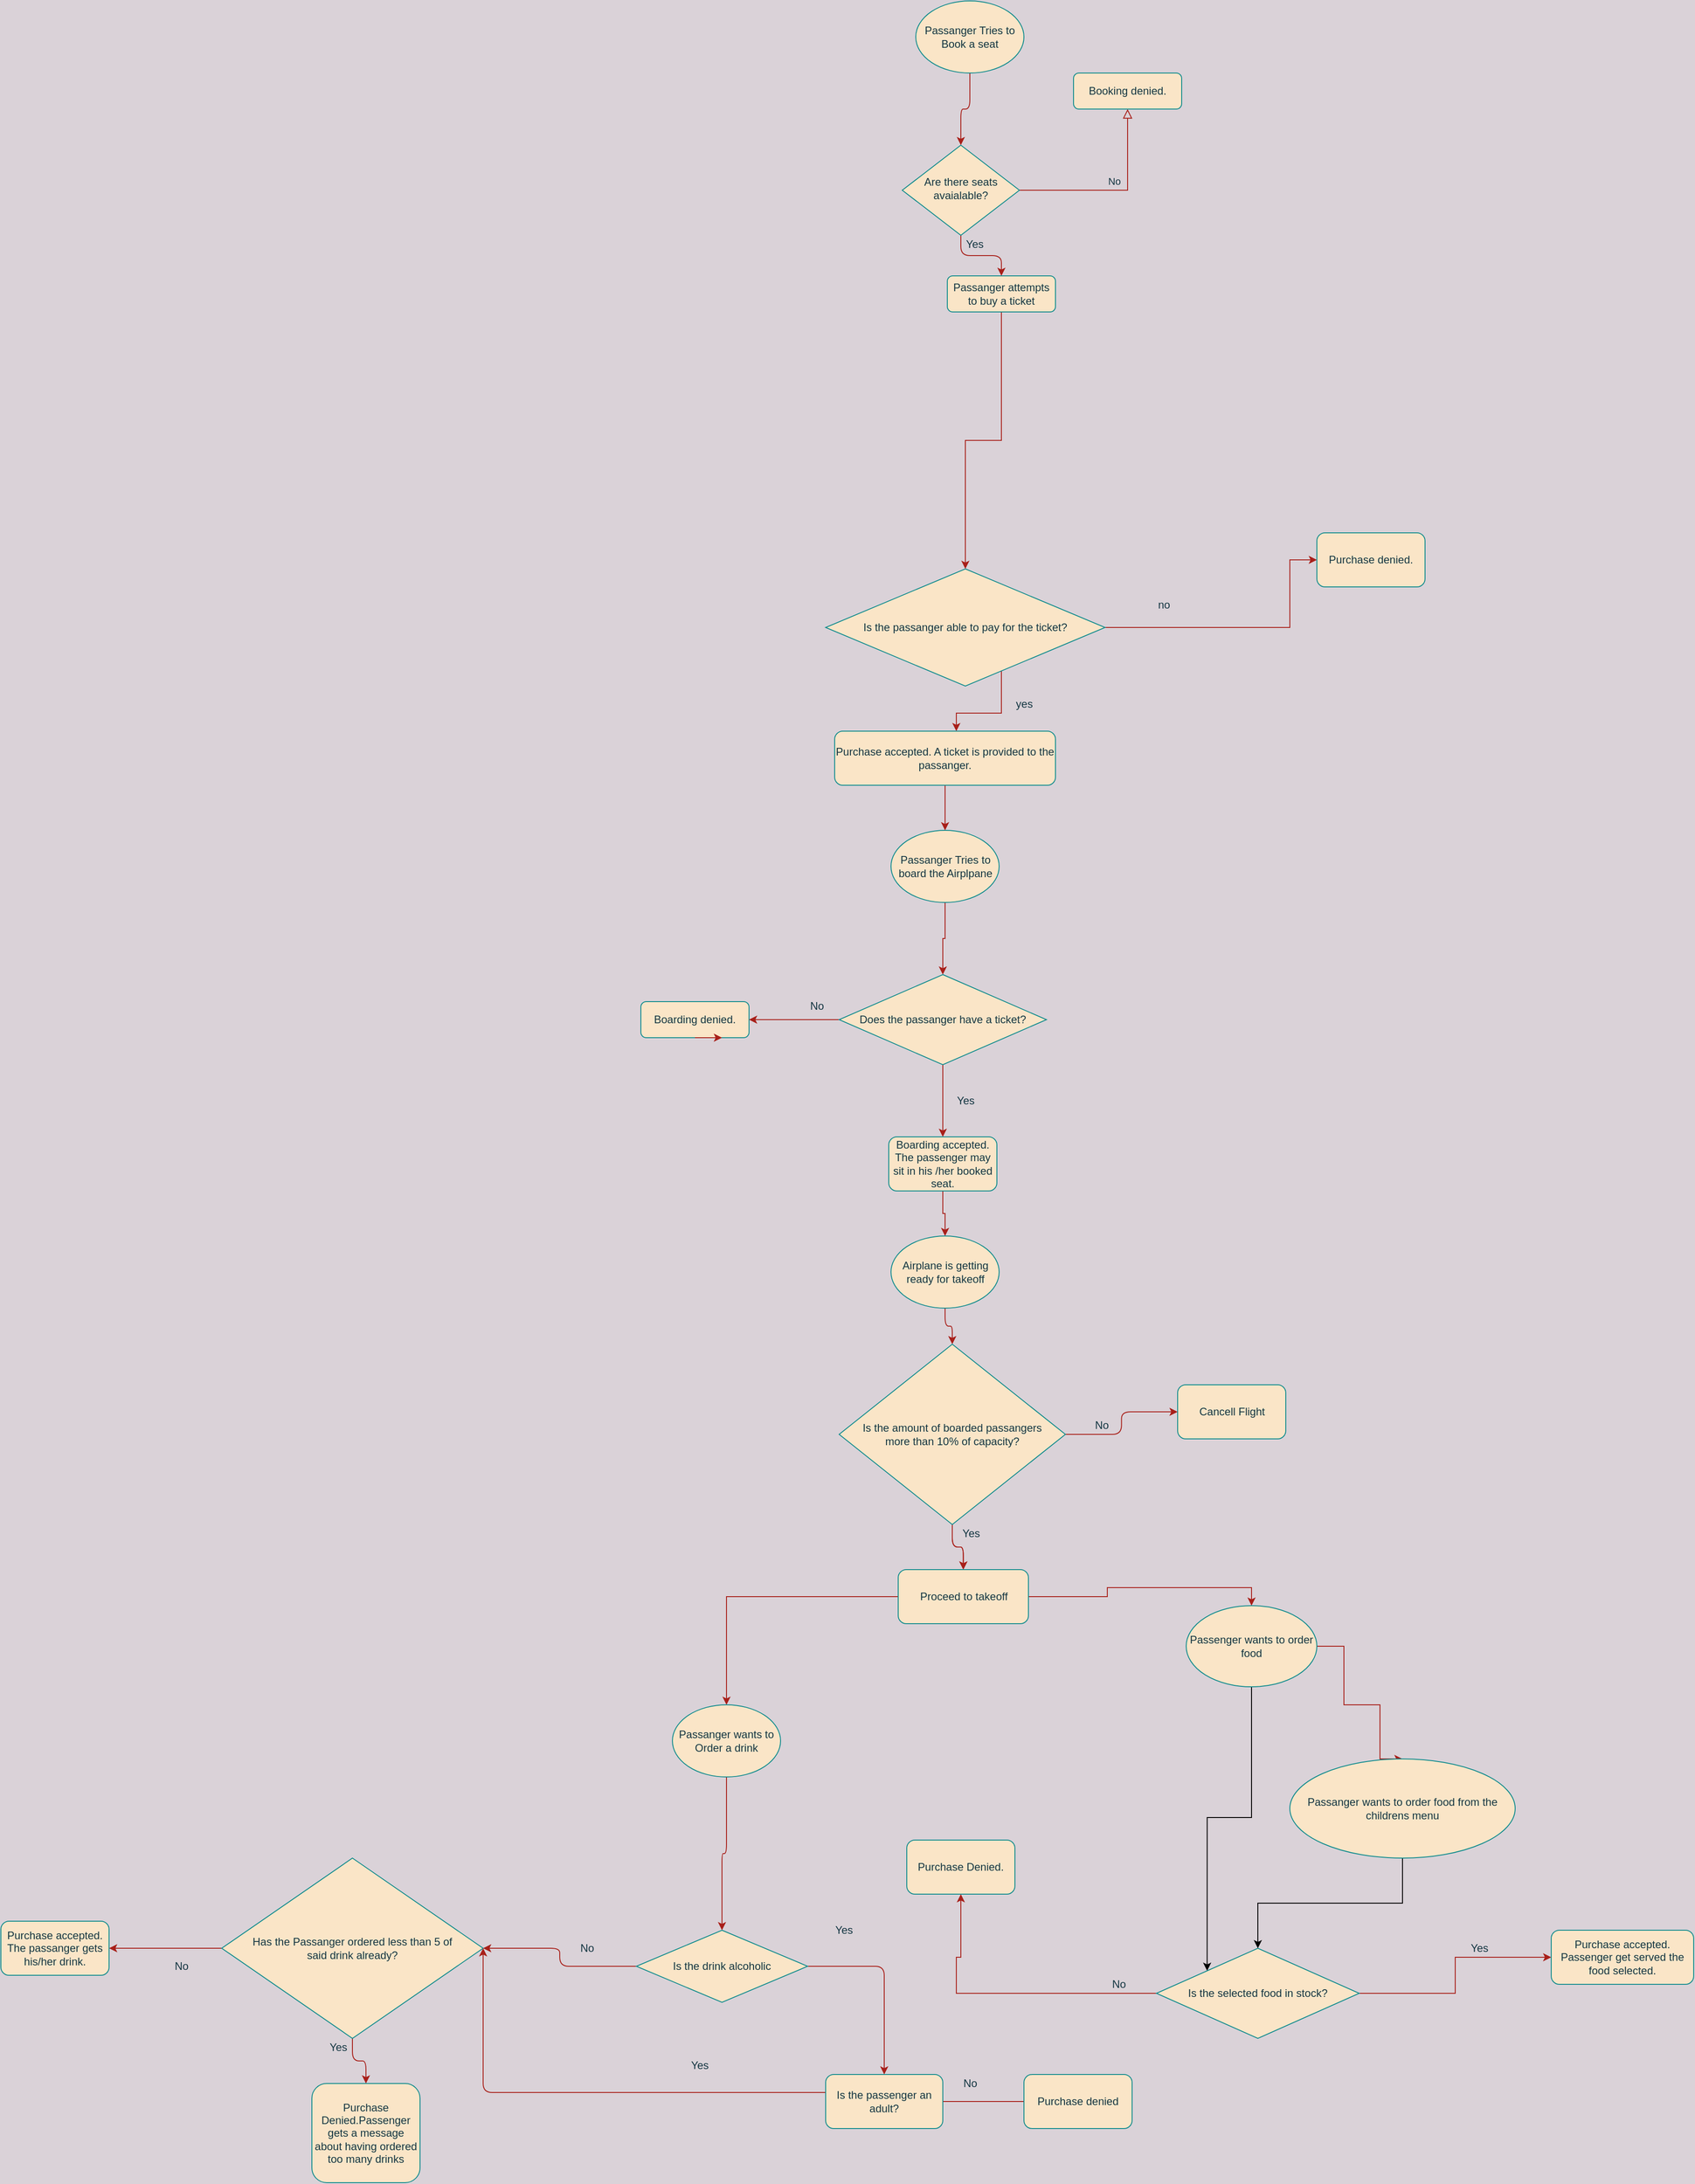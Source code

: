 <mxfile version="13.7.9" type="device"><diagram id="C5RBs43oDa-KdzZeNtuy" name="Page-1"><mxGraphModel dx="1564" dy="325" grid="1" gridSize="10" guides="1" tooltips="1" connect="1" arrows="1" fold="1" page="1" pageScale="1" pageWidth="827" pageHeight="1169" background="#DAD2D8" math="0" shadow="0"><root><mxCell id="WIyWlLk6GJQsqaUBKTNV-0"/><mxCell id="WIyWlLk6GJQsqaUBKTNV-1" parent="WIyWlLk6GJQsqaUBKTNV-0"/><mxCell id="WIyWlLk6GJQsqaUBKTNV-5" value="No" style="edgeStyle=orthogonalEdgeStyle;rounded=0;html=1;jettySize=auto;orthogonalLoop=1;fontSize=11;endArrow=block;endFill=0;endSize=8;strokeWidth=1;shadow=0;labelBackgroundColor=none;strokeColor=#A8201A;fontColor=#143642;" parent="WIyWlLk6GJQsqaUBKTNV-1" source="WIyWlLk6GJQsqaUBKTNV-6" target="WIyWlLk6GJQsqaUBKTNV-7" edge="1"><mxGeometry y="10" relative="1" as="geometry"><mxPoint as="offset"/></mxGeometry></mxCell><mxCell id="gBzIC5DPnKMBng8qm2CA-13" style="edgeStyle=orthogonalEdgeStyle;curved=0;rounded=1;sketch=0;orthogonalLoop=1;jettySize=auto;html=1;entryX=0.5;entryY=0;entryDx=0;entryDy=0;strokeColor=#A8201A;fillColor=#FAE5C7;fontColor=#143642;labelBackgroundColor=#DAD2D8;" parent="WIyWlLk6GJQsqaUBKTNV-1" source="WIyWlLk6GJQsqaUBKTNV-6" target="WIyWlLk6GJQsqaUBKTNV-12" edge="1"><mxGeometry relative="1" as="geometry"/></mxCell><mxCell id="WIyWlLk6GJQsqaUBKTNV-6" value="Are there seats avaialable?" style="rhombus;whiteSpace=wrap;html=1;shadow=0;fontFamily=Helvetica;fontSize=12;align=center;strokeWidth=1;spacing=6;spacingTop=-4;fillColor=#FAE5C7;strokeColor=#0F8B8D;fontColor=#143642;" parent="WIyWlLk6GJQsqaUBKTNV-1" vertex="1"><mxGeometry x="320" y="230" width="130" height="100" as="geometry"/></mxCell><mxCell id="WIyWlLk6GJQsqaUBKTNV-7" value="Booking denied." style="rounded=1;whiteSpace=wrap;html=1;fontSize=12;glass=0;strokeWidth=1;shadow=0;fillColor=#FAE5C7;strokeColor=#0F8B8D;fontColor=#143642;" parent="WIyWlLk6GJQsqaUBKTNV-1" vertex="1"><mxGeometry x="510" y="150" width="120" height="40" as="geometry"/></mxCell><mxCell id="WIyWlLk6GJQsqaUBKTNV-11" value="Boarding denied." style="rounded=1;whiteSpace=wrap;html=1;fontSize=12;glass=0;strokeWidth=1;shadow=0;fillColor=#FAE5C7;strokeColor=#0F8B8D;fontColor=#143642;" parent="WIyWlLk6GJQsqaUBKTNV-1" vertex="1"><mxGeometry x="30" y="1180" width="120" height="40" as="geometry"/></mxCell><mxCell id="6wLQQfIB85W31cSV0V93-3" style="edgeStyle=orthogonalEdgeStyle;rounded=0;orthogonalLoop=1;jettySize=auto;html=1;strokeColor=#A8201A;fontColor=#143642;entryX=0.5;entryY=0;entryDx=0;entryDy=0;labelBackgroundColor=#DAD2D8;" parent="WIyWlLk6GJQsqaUBKTNV-1" source="WIyWlLk6GJQsqaUBKTNV-12" target="6wLQQfIB85W31cSV0V93-4" edge="1"><mxGeometry relative="1" as="geometry"><mxPoint x="400" y="470" as="targetPoint"/></mxGeometry></mxCell><mxCell id="WIyWlLk6GJQsqaUBKTNV-12" value="Passanger attempts to buy a ticket" style="rounded=1;whiteSpace=wrap;html=1;fontSize=12;glass=0;strokeWidth=1;shadow=0;fillColor=#FAE5C7;strokeColor=#0F8B8D;fontColor=#143642;" parent="WIyWlLk6GJQsqaUBKTNV-1" vertex="1"><mxGeometry x="370" y="375" width="120" height="40" as="geometry"/></mxCell><mxCell id="6wLQQfIB85W31cSV0V93-11" style="edgeStyle=orthogonalEdgeStyle;rounded=0;orthogonalLoop=1;jettySize=auto;html=1;entryX=0.5;entryY=0;entryDx=0;entryDy=0;strokeColor=#A8201A;fontColor=#143642;labelBackgroundColor=#DAD2D8;" parent="WIyWlLk6GJQsqaUBKTNV-1" source="6wLQQfIB85W31cSV0V93-0" target="6wLQQfIB85W31cSV0V93-12" edge="1"><mxGeometry relative="1" as="geometry"><mxPoint x="380" y="1140" as="targetPoint"/></mxGeometry></mxCell><mxCell id="6wLQQfIB85W31cSV0V93-0" value="Passanger Tries to board the Airplpane" style="ellipse;whiteSpace=wrap;html=1;fillColor=#FAE5C7;strokeColor=#0F8B8D;fontColor=#143642;" parent="WIyWlLk6GJQsqaUBKTNV-1" vertex="1"><mxGeometry x="307.5" y="990" width="120" height="80" as="geometry"/></mxCell><mxCell id="6wLQQfIB85W31cSV0V93-6" style="edgeStyle=orthogonalEdgeStyle;rounded=0;orthogonalLoop=1;jettySize=auto;html=1;strokeColor=#A8201A;fontColor=#143642;entryX=0;entryY=0.5;entryDx=0;entryDy=0;labelBackgroundColor=#DAD2D8;" parent="WIyWlLk6GJQsqaUBKTNV-1" source="6wLQQfIB85W31cSV0V93-4" target="6wLQQfIB85W31cSV0V93-8" edge="1"><mxGeometry relative="1" as="geometry"><mxPoint x="760" y="640" as="targetPoint"/><Array as="points"><mxPoint x="750" y="765"/><mxPoint x="750" y="690"/></Array></mxGeometry></mxCell><mxCell id="6wLQQfIB85W31cSV0V93-9" style="edgeStyle=orthogonalEdgeStyle;rounded=0;orthogonalLoop=1;jettySize=auto;html=1;strokeColor=#A8201A;fontColor=#143642;labelBackgroundColor=#DAD2D8;" parent="WIyWlLk6GJQsqaUBKTNV-1" source="6wLQQfIB85W31cSV0V93-4" target="6wLQQfIB85W31cSV0V93-10" edge="1"><mxGeometry relative="1" as="geometry"><mxPoint x="380" y="680" as="targetPoint"/><Array as="points"><mxPoint x="430" y="860"/><mxPoint x="380" y="860"/></Array></mxGeometry></mxCell><mxCell id="6wLQQfIB85W31cSV0V93-4" value="Is the passanger able to pay for the ticket?" style="rhombus;whiteSpace=wrap;html=1;fillColor=#FAE5C7;strokeColor=#0F8B8D;fontColor=#143642;" parent="WIyWlLk6GJQsqaUBKTNV-1" vertex="1"><mxGeometry x="235" y="700" width="310" height="130" as="geometry"/></mxCell><mxCell id="6wLQQfIB85W31cSV0V93-8" value="Purchase denied." style="rounded=1;whiteSpace=wrap;html=1;fillColor=#FAE5C7;strokeColor=#0F8B8D;fontColor=#143642;" parent="WIyWlLk6GJQsqaUBKTNV-1" vertex="1"><mxGeometry x="780" y="660" width="120" height="60" as="geometry"/></mxCell><mxCell id="qrw3wCBogV5uxA8gc3xG-9" style="edgeStyle=orthogonalEdgeStyle;rounded=0;orthogonalLoop=1;jettySize=auto;html=1;labelBackgroundColor=#DAD2D8;strokeColor=#A8201A;fontColor=#143642;" parent="WIyWlLk6GJQsqaUBKTNV-1" source="6wLQQfIB85W31cSV0V93-10" target="6wLQQfIB85W31cSV0V93-0" edge="1"><mxGeometry relative="1" as="geometry"/></mxCell><mxCell id="6wLQQfIB85W31cSV0V93-10" value="Purchase accepted. A ticket is provided to the passanger." style="rounded=1;whiteSpace=wrap;html=1;fillColor=#FAE5C7;strokeColor=#0F8B8D;fontColor=#143642;" parent="WIyWlLk6GJQsqaUBKTNV-1" vertex="1"><mxGeometry x="245" y="880" width="245" height="60" as="geometry"/></mxCell><mxCell id="6wLQQfIB85W31cSV0V93-13" style="edgeStyle=orthogonalEdgeStyle;rounded=0;orthogonalLoop=1;jettySize=auto;html=1;strokeColor=#A8201A;fontColor=#143642;labelBackgroundColor=#DAD2D8;" parent="WIyWlLk6GJQsqaUBKTNV-1" source="6wLQQfIB85W31cSV0V93-12" target="WIyWlLk6GJQsqaUBKTNV-11" edge="1"><mxGeometry relative="1" as="geometry"><mxPoint x="140" y="1200" as="targetPoint"/></mxGeometry></mxCell><mxCell id="6wLQQfIB85W31cSV0V93-17" style="edgeStyle=orthogonalEdgeStyle;rounded=0;orthogonalLoop=1;jettySize=auto;html=1;entryX=0.5;entryY=0;entryDx=0;entryDy=0;strokeColor=#A8201A;fontColor=#143642;labelBackgroundColor=#DAD2D8;" parent="WIyWlLk6GJQsqaUBKTNV-1" source="6wLQQfIB85W31cSV0V93-12" target="6wLQQfIB85W31cSV0V93-18" edge="1"><mxGeometry relative="1" as="geometry"><mxPoint x="365" y="1320" as="targetPoint"/></mxGeometry></mxCell><mxCell id="6wLQQfIB85W31cSV0V93-12" value="Does the passanger have a ticket?" style="rhombus;whiteSpace=wrap;html=1;fillColor=#FAE5C7;strokeColor=#0F8B8D;fontColor=#143642;" parent="WIyWlLk6GJQsqaUBKTNV-1" vertex="1"><mxGeometry x="250" y="1150" width="230" height="100" as="geometry"/></mxCell><mxCell id="qrw3wCBogV5uxA8gc3xG-10" style="edgeStyle=orthogonalEdgeStyle;rounded=0;orthogonalLoop=1;jettySize=auto;html=1;labelBackgroundColor=#DAD2D8;strokeColor=#A8201A;fontColor=#143642;" parent="WIyWlLk6GJQsqaUBKTNV-1" source="6wLQQfIB85W31cSV0V93-18" target="gBzIC5DPnKMBng8qm2CA-0" edge="1"><mxGeometry relative="1" as="geometry"/></mxCell><mxCell id="6wLQQfIB85W31cSV0V93-18" value="Boarding accepted. The passenger may sit in his /her booked seat. " style="rounded=1;whiteSpace=wrap;html=1;fillColor=#FAE5C7;strokeColor=#0F8B8D;fontColor=#143642;" parent="WIyWlLk6GJQsqaUBKTNV-1" vertex="1"><mxGeometry x="305" y="1330" width="120" height="60" as="geometry"/></mxCell><mxCell id="6wLQQfIB85W31cSV0V93-19" value="Yes" style="text;html=1;align=center;verticalAlign=middle;resizable=0;points=[];autosize=1;fontColor=#143642;" parent="WIyWlLk6GJQsqaUBKTNV-1" vertex="1"><mxGeometry x="370" y="1280" width="40" height="20" as="geometry"/></mxCell><mxCell id="gBzIC5DPnKMBng8qm2CA-2" style="edgeStyle=orthogonalEdgeStyle;curved=0;rounded=1;sketch=0;orthogonalLoop=1;jettySize=auto;html=1;entryX=0.5;entryY=0;entryDx=0;entryDy=0;strokeColor=#A8201A;fillColor=#FAE5C7;fontColor=#143642;labelBackgroundColor=#DAD2D8;" parent="WIyWlLk6GJQsqaUBKTNV-1" source="gBzIC5DPnKMBng8qm2CA-0" target="gBzIC5DPnKMBng8qm2CA-1" edge="1"><mxGeometry relative="1" as="geometry"/></mxCell><mxCell id="gBzIC5DPnKMBng8qm2CA-0" value="Airplane is getting ready for takeoff" style="ellipse;whiteSpace=wrap;html=1;rounded=0;sketch=0;strokeColor=#0F8B8D;fillColor=#FAE5C7;fontColor=#143642;" parent="WIyWlLk6GJQsqaUBKTNV-1" vertex="1"><mxGeometry x="307.5" y="1440" width="120" height="80" as="geometry"/></mxCell><mxCell id="gBzIC5DPnKMBng8qm2CA-3" style="edgeStyle=orthogonalEdgeStyle;curved=0;rounded=1;sketch=0;orthogonalLoop=1;jettySize=auto;html=1;strokeColor=#A8201A;fillColor=#FAE5C7;fontColor=#143642;labelBackgroundColor=#DAD2D8;" parent="WIyWlLk6GJQsqaUBKTNV-1" source="gBzIC5DPnKMBng8qm2CA-1" target="gBzIC5DPnKMBng8qm2CA-4" edge="1"><mxGeometry relative="1" as="geometry"><mxPoint x="605.5" y="1635" as="targetPoint"/></mxGeometry></mxCell><mxCell id="gBzIC5DPnKMBng8qm2CA-5" value="" style="edgeStyle=orthogonalEdgeStyle;curved=0;rounded=1;sketch=0;orthogonalLoop=1;jettySize=auto;html=1;strokeColor=#A8201A;fillColor=#FAE5C7;fontColor=#143642;labelBackgroundColor=#DAD2D8;" parent="WIyWlLk6GJQsqaUBKTNV-1" source="gBzIC5DPnKMBng8qm2CA-1" target="gBzIC5DPnKMBng8qm2CA-4" edge="1"><mxGeometry relative="1" as="geometry"/></mxCell><mxCell id="gBzIC5DPnKMBng8qm2CA-8" style="edgeStyle=orthogonalEdgeStyle;curved=0;rounded=1;sketch=0;orthogonalLoop=1;jettySize=auto;html=1;exitX=1;exitY=0.5;exitDx=0;exitDy=0;entryX=0;entryY=0.5;entryDx=0;entryDy=0;strokeColor=#A8201A;fillColor=#FAE5C7;fontColor=#143642;labelBackgroundColor=#DAD2D8;" parent="WIyWlLk6GJQsqaUBKTNV-1" source="gBzIC5DPnKMBng8qm2CA-1" target="gBzIC5DPnKMBng8qm2CA-7" edge="1"><mxGeometry relative="1" as="geometry"/></mxCell><mxCell id="gBzIC5DPnKMBng8qm2CA-1" value="Is the amount of boarded passangers&lt;br&gt;more than 10% of capacity?" style="rhombus;whiteSpace=wrap;html=1;rounded=0;sketch=0;strokeColor=#0F8B8D;fillColor=#FAE5C7;fontColor=#143642;" parent="WIyWlLk6GJQsqaUBKTNV-1" vertex="1"><mxGeometry x="250" y="1560" width="251" height="200" as="geometry"/></mxCell><mxCell id="qrw3wCBogV5uxA8gc3xG-14" style="edgeStyle=orthogonalEdgeStyle;rounded=0;orthogonalLoop=1;jettySize=auto;html=1;labelBackgroundColor=#DAD2D8;strokeColor=#A8201A;fontColor=#143642;" parent="WIyWlLk6GJQsqaUBKTNV-1" source="gBzIC5DPnKMBng8qm2CA-4" target="gBzIC5DPnKMBng8qm2CA-15" edge="1"><mxGeometry relative="1" as="geometry"/></mxCell><mxCell id="qrw3wCBogV5uxA8gc3xG-16" style="edgeStyle=orthogonalEdgeStyle;rounded=0;orthogonalLoop=1;jettySize=auto;html=1;entryX=0.5;entryY=0;entryDx=0;entryDy=0;labelBackgroundColor=#DAD2D8;strokeColor=#A8201A;fontColor=#143642;" parent="WIyWlLk6GJQsqaUBKTNV-1" source="gBzIC5DPnKMBng8qm2CA-4" target="qrw3wCBogV5uxA8gc3xG-15" edge="1"><mxGeometry relative="1" as="geometry"/></mxCell><mxCell id="gBzIC5DPnKMBng8qm2CA-4" value="Proceed to takeoff" style="rounded=1;whiteSpace=wrap;html=1;sketch=0;strokeColor=#0F8B8D;fillColor=#FAE5C7;fontColor=#143642;" parent="WIyWlLk6GJQsqaUBKTNV-1" vertex="1"><mxGeometry x="315.5" y="1810" width="144.5" height="60" as="geometry"/></mxCell><mxCell id="gBzIC5DPnKMBng8qm2CA-6" value="Yes" style="text;html=1;align=center;verticalAlign=middle;resizable=0;points=[];autosize=1;fontColor=#143642;" parent="WIyWlLk6GJQsqaUBKTNV-1" vertex="1"><mxGeometry x="375.5" y="1760" width="40" height="20" as="geometry"/></mxCell><mxCell id="gBzIC5DPnKMBng8qm2CA-7" value="Cancell Flight" style="rounded=1;whiteSpace=wrap;html=1;sketch=0;strokeColor=#0F8B8D;fillColor=#FAE5C7;fontColor=#143642;" parent="WIyWlLk6GJQsqaUBKTNV-1" vertex="1"><mxGeometry x="625.5" y="1605" width="120" height="60" as="geometry"/></mxCell><mxCell id="gBzIC5DPnKMBng8qm2CA-9" value="No" style="text;html=1;align=center;verticalAlign=middle;resizable=0;points=[];autosize=1;fontColor=#143642;" parent="WIyWlLk6GJQsqaUBKTNV-1" vertex="1"><mxGeometry x="525.5" y="1640" width="30" height="20" as="geometry"/></mxCell><mxCell id="gBzIC5DPnKMBng8qm2CA-11" style="edgeStyle=orthogonalEdgeStyle;curved=0;rounded=1;sketch=0;orthogonalLoop=1;jettySize=auto;html=1;entryX=0.5;entryY=0;entryDx=0;entryDy=0;strokeColor=#A8201A;fillColor=#FAE5C7;fontColor=#143642;labelBackgroundColor=#DAD2D8;" parent="WIyWlLk6GJQsqaUBKTNV-1" source="gBzIC5DPnKMBng8qm2CA-10" target="WIyWlLk6GJQsqaUBKTNV-6" edge="1"><mxGeometry relative="1" as="geometry"/></mxCell><mxCell id="gBzIC5DPnKMBng8qm2CA-10" value="&lt;span&gt;Passanger Tries to Book a seat&lt;/span&gt;" style="ellipse;whiteSpace=wrap;html=1;rounded=0;sketch=0;strokeColor=#0F8B8D;fillColor=#FAE5C7;fontColor=#143642;" parent="WIyWlLk6GJQsqaUBKTNV-1" vertex="1"><mxGeometry x="335" y="70" width="120" height="80" as="geometry"/></mxCell><mxCell id="gBzIC5DPnKMBng8qm2CA-14" value="Yes" style="text;html=1;align=center;verticalAlign=middle;resizable=0;points=[];autosize=1;fontColor=#143642;" parent="WIyWlLk6GJQsqaUBKTNV-1" vertex="1"><mxGeometry x="380" y="330" width="40" height="20" as="geometry"/></mxCell><mxCell id="gBzIC5DPnKMBng8qm2CA-17" style="edgeStyle=orthogonalEdgeStyle;curved=0;rounded=1;sketch=0;orthogonalLoop=1;jettySize=auto;html=1;entryX=0.5;entryY=0;entryDx=0;entryDy=0;strokeColor=#A8201A;fillColor=#FAE5C7;fontColor=#143642;labelBackgroundColor=#DAD2D8;" parent="WIyWlLk6GJQsqaUBKTNV-1" source="gBzIC5DPnKMBng8qm2CA-15" target="gBzIC5DPnKMBng8qm2CA-16" edge="1"><mxGeometry relative="1" as="geometry"/></mxCell><mxCell id="gBzIC5DPnKMBng8qm2CA-15" value="Passanger wants to Order a drink" style="ellipse;whiteSpace=wrap;html=1;rounded=0;sketch=0;strokeColor=#0F8B8D;fillColor=#FAE5C7;fontColor=#143642;" parent="WIyWlLk6GJQsqaUBKTNV-1" vertex="1"><mxGeometry x="65" y="1960" width="120" height="80" as="geometry"/></mxCell><mxCell id="gBzIC5DPnKMBng8qm2CA-18" style="edgeStyle=orthogonalEdgeStyle;curved=0;rounded=1;sketch=0;orthogonalLoop=1;jettySize=auto;html=1;exitX=0;exitY=0.5;exitDx=0;exitDy=0;strokeColor=#A8201A;fillColor=#FAE5C7;fontColor=#143642;entryX=1;entryY=0.5;entryDx=0;entryDy=0;labelBackgroundColor=#DAD2D8;" parent="WIyWlLk6GJQsqaUBKTNV-1" source="gBzIC5DPnKMBng8qm2CA-16" target="gBzIC5DPnKMBng8qm2CA-22" edge="1"><mxGeometry relative="1" as="geometry"><mxPoint x="-125" y="2250" as="targetPoint"/></mxGeometry></mxCell><mxCell id="gBzIC5DPnKMBng8qm2CA-30" style="edgeStyle=orthogonalEdgeStyle;curved=0;rounded=1;sketch=0;orthogonalLoop=1;jettySize=auto;html=1;strokeColor=#A8201A;fillColor=#FAE5C7;fontColor=#143642;labelBackgroundColor=#DAD2D8;" parent="WIyWlLk6GJQsqaUBKTNV-1" source="gBzIC5DPnKMBng8qm2CA-16" target="gBzIC5DPnKMBng8qm2CA-32" edge="1"><mxGeometry relative="1" as="geometry"><mxPoint x="325" y="2250" as="targetPoint"/></mxGeometry></mxCell><mxCell id="gBzIC5DPnKMBng8qm2CA-16" value="Is the drink alcoholic" style="rhombus;whiteSpace=wrap;html=1;rounded=0;sketch=0;strokeColor=#0F8B8D;fillColor=#FAE5C7;fontColor=#143642;" parent="WIyWlLk6GJQsqaUBKTNV-1" vertex="1"><mxGeometry x="25" y="2210" width="190" height="80" as="geometry"/></mxCell><mxCell id="gBzIC5DPnKMBng8qm2CA-21" value="No" style="text;html=1;align=center;verticalAlign=middle;resizable=0;points=[];autosize=1;fontColor=#143642;" parent="WIyWlLk6GJQsqaUBKTNV-1" vertex="1"><mxGeometry x="-45" y="2220" width="30" height="20" as="geometry"/></mxCell><mxCell id="gBzIC5DPnKMBng8qm2CA-23" style="edgeStyle=orthogonalEdgeStyle;curved=0;rounded=1;sketch=0;orthogonalLoop=1;jettySize=auto;html=1;strokeColor=#A8201A;fillColor=#FAE5C7;fontColor=#143642;labelBackgroundColor=#DAD2D8;" parent="WIyWlLk6GJQsqaUBKTNV-1" source="gBzIC5DPnKMBng8qm2CA-22" target="gBzIC5DPnKMBng8qm2CA-24" edge="1"><mxGeometry relative="1" as="geometry"><mxPoint x="-565" y="2240" as="targetPoint"/></mxGeometry></mxCell><mxCell id="gBzIC5DPnKMBng8qm2CA-26" style="edgeStyle=orthogonalEdgeStyle;curved=0;rounded=1;sketch=0;orthogonalLoop=1;jettySize=auto;html=1;strokeColor=#A8201A;fillColor=#FAE5C7;fontColor=#143642;entryX=1;entryY=0.5;entryDx=0;entryDy=0;labelBackgroundColor=#DAD2D8;" parent="WIyWlLk6GJQsqaUBKTNV-1" source="gBzIC5DPnKMBng8qm2CA-22" target="gBzIC5DPnKMBng8qm2CA-28" edge="1"><mxGeometry relative="1" as="geometry"><mxPoint x="-265" y="2440" as="targetPoint"/></mxGeometry></mxCell><mxCell id="gBzIC5DPnKMBng8qm2CA-22" value="Has the Passanger ordered less than 5 of&lt;br&gt;said drink already?" style="rhombus;whiteSpace=wrap;html=1;rounded=0;sketch=0;strokeColor=#0F8B8D;fillColor=#FAE5C7;fontColor=#143642;" parent="WIyWlLk6GJQsqaUBKTNV-1" vertex="1"><mxGeometry x="-435" y="2130" width="290" height="200" as="geometry"/></mxCell><mxCell id="gBzIC5DPnKMBng8qm2CA-24" value="Purchase Denied.Passenger gets a message about having ordered too many drinks" style="rounded=1;whiteSpace=wrap;html=1;sketch=0;strokeColor=#0F8B8D;fillColor=#FAE5C7;fontColor=#143642;" parent="WIyWlLk6GJQsqaUBKTNV-1" vertex="1"><mxGeometry x="-335" y="2380" width="120" height="110" as="geometry"/></mxCell><mxCell id="gBzIC5DPnKMBng8qm2CA-25" value="Yes" style="text;html=1;align=center;verticalAlign=middle;resizable=0;points=[];autosize=1;fontColor=#143642;" parent="WIyWlLk6GJQsqaUBKTNV-1" vertex="1"><mxGeometry x="-326" y="2330" width="40" height="20" as="geometry"/></mxCell><mxCell id="gBzIC5DPnKMBng8qm2CA-27" value="No" style="text;html=1;align=center;verticalAlign=middle;resizable=0;points=[];autosize=1;fontColor=#143642;" parent="WIyWlLk6GJQsqaUBKTNV-1" vertex="1"><mxGeometry x="-495" y="2240" width="30" height="20" as="geometry"/></mxCell><mxCell id="gBzIC5DPnKMBng8qm2CA-28" value="Purchase accepted. The passanger gets his/her drink." style="rounded=1;whiteSpace=wrap;html=1;sketch=0;strokeColor=#0F8B8D;fillColor=#FAE5C7;fontColor=#143642;" parent="WIyWlLk6GJQsqaUBKTNV-1" vertex="1"><mxGeometry x="-680" y="2200" width="120" height="60" as="geometry"/></mxCell><mxCell id="gBzIC5DPnKMBng8qm2CA-31" value="Yes" style="text;html=1;align=center;verticalAlign=middle;resizable=0;points=[];autosize=1;fontColor=#143642;" parent="WIyWlLk6GJQsqaUBKTNV-1" vertex="1"><mxGeometry x="235" y="2200" width="40" height="20" as="geometry"/></mxCell><mxCell id="gBzIC5DPnKMBng8qm2CA-35" style="edgeStyle=orthogonalEdgeStyle;curved=0;rounded=1;sketch=0;orthogonalLoop=1;jettySize=auto;html=1;strokeColor=#A8201A;fillColor=#FAE5C7;fontColor=#143642;labelBackgroundColor=#DAD2D8;" parent="WIyWlLk6GJQsqaUBKTNV-1" source="gBzIC5DPnKMBng8qm2CA-32" edge="1"><mxGeometry relative="1" as="geometry"><mxPoint x="465" y="2400" as="targetPoint"/></mxGeometry></mxCell><mxCell id="gBzIC5DPnKMBng8qm2CA-40" style="edgeStyle=orthogonalEdgeStyle;curved=0;rounded=1;sketch=0;orthogonalLoop=1;jettySize=auto;html=1;strokeColor=#A8201A;fillColor=#FAE5C7;fontColor=#143642;entryX=1;entryY=0.5;entryDx=0;entryDy=0;labelBackgroundColor=#DAD2D8;" parent="WIyWlLk6GJQsqaUBKTNV-1" source="gBzIC5DPnKMBng8qm2CA-32" target="gBzIC5DPnKMBng8qm2CA-22" edge="1"><mxGeometry relative="1" as="geometry"><mxPoint x="-15" y="2250" as="targetPoint"/><Array as="points"><mxPoint x="300" y="2390"/><mxPoint x="-145" y="2390"/></Array></mxGeometry></mxCell><mxCell id="gBzIC5DPnKMBng8qm2CA-32" value="Is the passenger an adult?" style="rounded=1;whiteSpace=wrap;html=1;sketch=0;strokeColor=#0F8B8D;fillColor=#FAE5C7;fontColor=#143642;" parent="WIyWlLk6GJQsqaUBKTNV-1" vertex="1"><mxGeometry x="235" y="2370" width="130" height="60" as="geometry"/></mxCell><mxCell id="gBzIC5DPnKMBng8qm2CA-36" value="Purchase denied" style="rounded=1;whiteSpace=wrap;html=1;sketch=0;strokeColor=#0F8B8D;fillColor=#FAE5C7;fontColor=#143642;" parent="WIyWlLk6GJQsqaUBKTNV-1" vertex="1"><mxGeometry x="455" y="2370" width="120" height="60" as="geometry"/></mxCell><mxCell id="gBzIC5DPnKMBng8qm2CA-37" value="No" style="text;html=1;align=center;verticalAlign=middle;resizable=0;points=[];autosize=1;fontColor=#143642;" parent="WIyWlLk6GJQsqaUBKTNV-1" vertex="1"><mxGeometry x="380" y="2370" width="30" height="20" as="geometry"/></mxCell><mxCell id="gBzIC5DPnKMBng8qm2CA-42" value="Yes" style="text;html=1;align=center;verticalAlign=middle;resizable=0;points=[];autosize=1;fontColor=#143642;" parent="WIyWlLk6GJQsqaUBKTNV-1" vertex="1"><mxGeometry x="75" y="2350" width="40" height="20" as="geometry"/></mxCell><mxCell id="gBzIC5DPnKMBng8qm2CA-44" style="edgeStyle=orthogonalEdgeStyle;curved=0;rounded=1;sketch=0;orthogonalLoop=1;jettySize=auto;html=1;exitX=0.5;exitY=1;exitDx=0;exitDy=0;strokeColor=#A8201A;fillColor=#FAE5C7;fontColor=#143642;labelBackgroundColor=#DAD2D8;" parent="WIyWlLk6GJQsqaUBKTNV-1" source="gBzIC5DPnKMBng8qm2CA-32" target="gBzIC5DPnKMBng8qm2CA-32" edge="1"><mxGeometry relative="1" as="geometry"/></mxCell><mxCell id="UU9eSbyjdUJBT0CaXNdl-2" value="yes" style="text;html=1;align=center;verticalAlign=middle;resizable=0;points=[];autosize=1;fontColor=#143642;" parent="WIyWlLk6GJQsqaUBKTNV-1" vertex="1"><mxGeometry x="440" y="840" width="30" height="20" as="geometry"/></mxCell><mxCell id="UU9eSbyjdUJBT0CaXNdl-4" value="no" style="text;html=1;align=center;verticalAlign=middle;resizable=0;points=[];autosize=1;fontColor=#143642;" parent="WIyWlLk6GJQsqaUBKTNV-1" vertex="1"><mxGeometry x="595" y="730" width="30" height="20" as="geometry"/></mxCell><mxCell id="2tcwZpu1ZJ63Ptn0tMhK-0" value="No" style="text;html=1;align=center;verticalAlign=middle;resizable=0;points=[];autosize=1;fontColor=#143642;" parent="WIyWlLk6GJQsqaUBKTNV-1" vertex="1"><mxGeometry x="210" y="1175" width="30" height="20" as="geometry"/></mxCell><mxCell id="qrw3wCBogV5uxA8gc3xG-0" style="edgeStyle=orthogonalEdgeStyle;rounded=0;orthogonalLoop=1;jettySize=auto;html=1;exitX=0.5;exitY=1;exitDx=0;exitDy=0;entryX=0.75;entryY=1;entryDx=0;entryDy=0;labelBackgroundColor=#DAD2D8;strokeColor=#A8201A;fontColor=#143642;" parent="WIyWlLk6GJQsqaUBKTNV-1" source="WIyWlLk6GJQsqaUBKTNV-11" target="WIyWlLk6GJQsqaUBKTNV-11" edge="1"><mxGeometry relative="1" as="geometry"/></mxCell><mxCell id="qrw3wCBogV5uxA8gc3xG-18" style="edgeStyle=orthogonalEdgeStyle;rounded=0;orthogonalLoop=1;jettySize=auto;html=1;labelBackgroundColor=#DAD2D8;strokeColor=#A8201A;fontColor=#143642;entryX=0.5;entryY=0;entryDx=0;entryDy=0;" parent="WIyWlLk6GJQsqaUBKTNV-1" source="qrw3wCBogV5uxA8gc3xG-15" target="rnEVLK-ng5NX8b4JgxWl-0" edge="1"><mxGeometry relative="1" as="geometry"><mxPoint x="715" y="2160" as="targetPoint"/><Array as="points"><mxPoint x="810" y="1895"/><mxPoint x="810" y="1960"/><mxPoint x="850" y="1960"/></Array></mxGeometry></mxCell><mxCell id="rnEVLK-ng5NX8b4JgxWl-3" style="edgeStyle=orthogonalEdgeStyle;rounded=0;orthogonalLoop=1;jettySize=auto;html=1;entryX=0;entryY=0;entryDx=0;entryDy=0;" edge="1" parent="WIyWlLk6GJQsqaUBKTNV-1" source="qrw3wCBogV5uxA8gc3xG-15" target="qrw3wCBogV5uxA8gc3xG-17"><mxGeometry relative="1" as="geometry"><mxPoint x="640" y="2250" as="targetPoint"/></mxGeometry></mxCell><mxCell id="qrw3wCBogV5uxA8gc3xG-15" value="Passenger wants to order food" style="ellipse;whiteSpace=wrap;html=1;rounded=0;sketch=0;strokeColor=#0F8B8D;fillColor=#FAE5C7;fontColor=#143642;" parent="WIyWlLk6GJQsqaUBKTNV-1" vertex="1"><mxGeometry x="635" y="1850" width="145" height="90" as="geometry"/></mxCell><mxCell id="qrw3wCBogV5uxA8gc3xG-21" style="edgeStyle=orthogonalEdgeStyle;rounded=0;orthogonalLoop=1;jettySize=auto;html=1;labelBackgroundColor=#DAD2D8;strokeColor=#A8201A;fontColor=#143642;entryX=0.5;entryY=1;entryDx=0;entryDy=0;" parent="WIyWlLk6GJQsqaUBKTNV-1" source="qrw3wCBogV5uxA8gc3xG-17" edge="1" target="qrw3wCBogV5uxA8gc3xG-27"><mxGeometry relative="1" as="geometry"><mxPoint x="450" y="2140" as="targetPoint"/><Array as="points"><mxPoint x="380" y="2280"/><mxPoint x="380" y="2240"/><mxPoint x="385" y="2240"/></Array></mxGeometry></mxCell><mxCell id="qrw3wCBogV5uxA8gc3xG-25" style="edgeStyle=orthogonalEdgeStyle;rounded=0;orthogonalLoop=1;jettySize=auto;html=1;entryX=0;entryY=0.5;entryDx=0;entryDy=0;labelBackgroundColor=#DAD2D8;strokeColor=#A8201A;fontColor=#143642;" parent="WIyWlLk6GJQsqaUBKTNV-1" source="qrw3wCBogV5uxA8gc3xG-17" target="qrw3wCBogV5uxA8gc3xG-22" edge="1"><mxGeometry relative="1" as="geometry"/></mxCell><mxCell id="qrw3wCBogV5uxA8gc3xG-17" value="Is the selected food in stock?" style="rhombus;whiteSpace=wrap;html=1;fillColor=#FAE5C7;strokeColor=#0F8B8D;fontColor=#143642;" parent="WIyWlLk6GJQsqaUBKTNV-1" vertex="1"><mxGeometry x="602" y="2230" width="225" height="100" as="geometry"/></mxCell><mxCell id="qrw3wCBogV5uxA8gc3xG-22" value="Purchase accepted. Passenger get served the food selected." style="rounded=1;whiteSpace=wrap;html=1;fillColor=#FAE5C7;strokeColor=#0F8B8D;fontColor=#143642;" parent="WIyWlLk6GJQsqaUBKTNV-1" vertex="1"><mxGeometry x="1040" y="2210" width="158" height="60" as="geometry"/></mxCell><mxCell id="qrw3wCBogV5uxA8gc3xG-23" value="Yes" style="text;html=1;align=center;verticalAlign=middle;resizable=0;points=[];autosize=1;fontColor=#143642;" parent="WIyWlLk6GJQsqaUBKTNV-1" vertex="1"><mxGeometry x="940" y="2220" width="40" height="20" as="geometry"/></mxCell><mxCell id="qrw3wCBogV5uxA8gc3xG-26" value="No" style="text;html=1;align=center;verticalAlign=middle;resizable=0;points=[];autosize=1;fontColor=#143642;" parent="WIyWlLk6GJQsqaUBKTNV-1" vertex="1"><mxGeometry x="545" y="2260" width="30" height="20" as="geometry"/></mxCell><mxCell id="qrw3wCBogV5uxA8gc3xG-27" value="Purchase Denied." style="rounded=1;whiteSpace=wrap;html=1;fillColor=#FAE5C7;strokeColor=#0F8B8D;fontColor=#143642;" parent="WIyWlLk6GJQsqaUBKTNV-1" vertex="1"><mxGeometry x="325" y="2110" width="120" height="60" as="geometry"/></mxCell><mxCell id="rnEVLK-ng5NX8b4JgxWl-1" style="edgeStyle=orthogonalEdgeStyle;rounded=0;orthogonalLoop=1;jettySize=auto;html=1;entryX=0.5;entryY=0;entryDx=0;entryDy=0;" edge="1" parent="WIyWlLk6GJQsqaUBKTNV-1" source="rnEVLK-ng5NX8b4JgxWl-0" target="qrw3wCBogV5uxA8gc3xG-17"><mxGeometry relative="1" as="geometry"/></mxCell><mxCell id="rnEVLK-ng5NX8b4JgxWl-0" value="Passanger wants to order food from the childrens menu" style="ellipse;whiteSpace=wrap;html=1;rounded=0;sketch=0;strokeColor=#0F8B8D;fillColor=#FAE5C7;fontColor=#143642;" vertex="1" parent="WIyWlLk6GJQsqaUBKTNV-1"><mxGeometry x="750" y="2020" width="250" height="110" as="geometry"/></mxCell></root></mxGraphModel></diagram></mxfile>